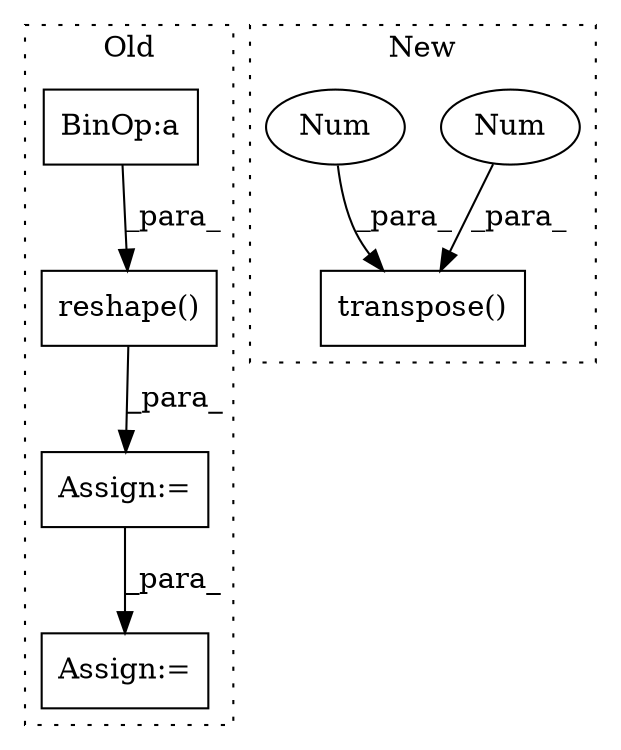 digraph G {
subgraph cluster0 {
1 [label="reshape()" a="75" s="8804,8840" l="10,1" shape="box"];
5 [label="Assign:=" a="68" s="8997" l="3" shape="box"];
6 [label="Assign:=" a="68" s="8801" l="3" shape="box"];
7 [label="BinOp:a" a="82" s="8821" l="3" shape="box"];
label = "Old";
style="dotted";
}
subgraph cluster1 {
2 [label="transpose()" a="75" s="9146,9180" l="30,1" shape="box"];
3 [label="Num" a="76" s="9178" l="2" shape="ellipse"];
4 [label="Num" a="76" s="9176" l="1" shape="ellipse"];
label = "New";
style="dotted";
}
1 -> 6 [label="_para_"];
3 -> 2 [label="_para_"];
4 -> 2 [label="_para_"];
6 -> 5 [label="_para_"];
7 -> 1 [label="_para_"];
}